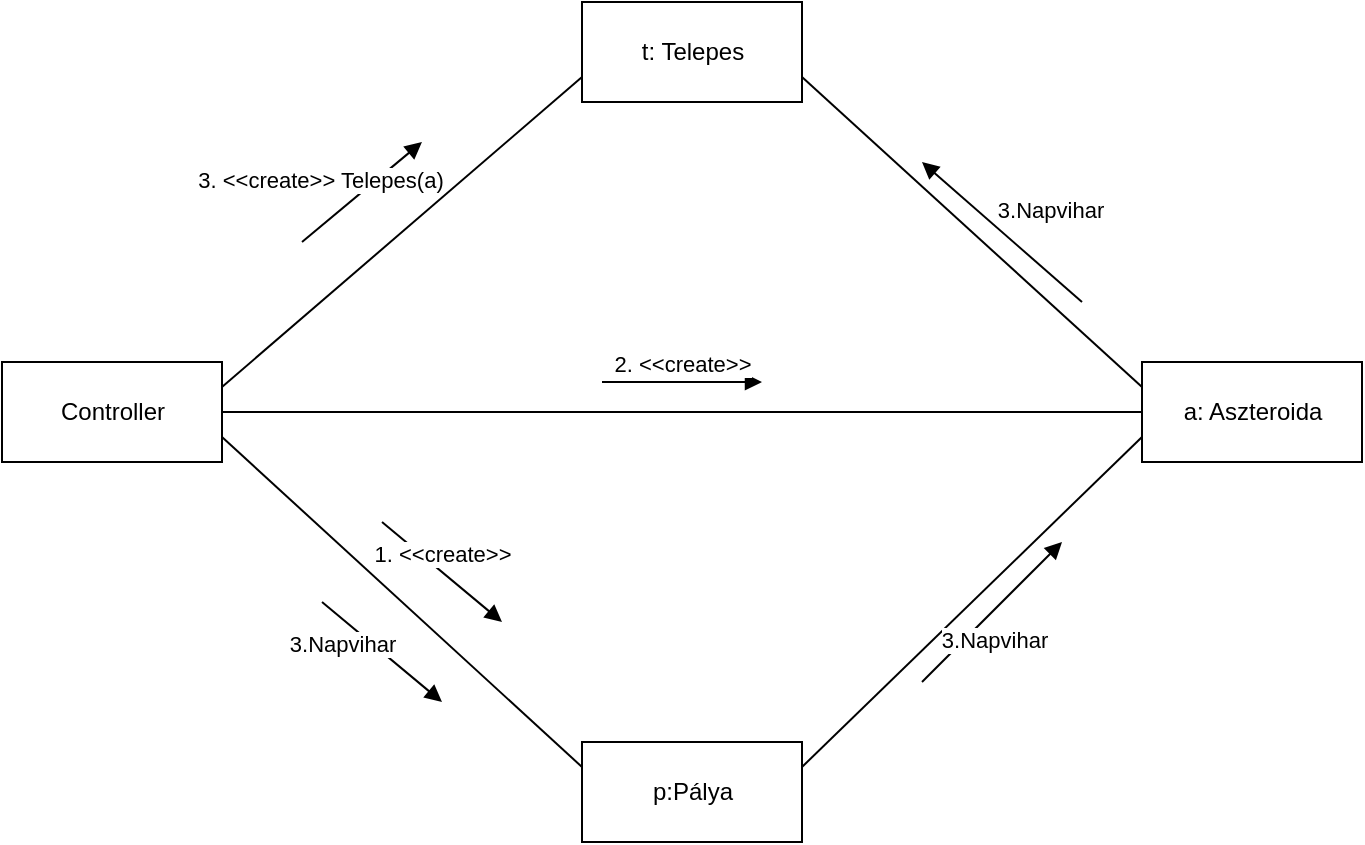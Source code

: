 <mxfile version="14.4.3" type="github">
  <diagram id="dJKw4Sf-032qiLhtuMxW" name="Page-1">
    <mxGraphModel dx="782" dy="507" grid="1" gridSize="10" guides="1" tooltips="1" connect="1" arrows="1" fold="1" page="1" pageScale="1" pageWidth="827" pageHeight="1169" math="0" shadow="0">
      <root>
        <mxCell id="0" />
        <mxCell id="1" parent="0" />
        <mxCell id="IwodG1FBrWET3ssHRPOr-1" value="Controller" style="html=1;" vertex="1" parent="1">
          <mxGeometry x="100" y="210" width="110" height="50" as="geometry" />
        </mxCell>
        <mxCell id="IwodG1FBrWET3ssHRPOr-2" value="t: Telepes" style="html=1;" vertex="1" parent="1">
          <mxGeometry x="390" y="30" width="110" height="50" as="geometry" />
        </mxCell>
        <mxCell id="IwodG1FBrWET3ssHRPOr-3" value="a: Aszteroida" style="html=1;" vertex="1" parent="1">
          <mxGeometry x="670" y="210" width="110" height="50" as="geometry" />
        </mxCell>
        <mxCell id="IwodG1FBrWET3ssHRPOr-4" value="p:Pálya" style="html=1;" vertex="1" parent="1">
          <mxGeometry x="390" y="400" width="110" height="50" as="geometry" />
        </mxCell>
        <mxCell id="IwodG1FBrWET3ssHRPOr-5" value="" style="endArrow=none;html=1;exitX=1;exitY=0.25;exitDx=0;exitDy=0;entryX=0;entryY=0.75;entryDx=0;entryDy=0;" edge="1" parent="1" source="IwodG1FBrWET3ssHRPOr-1" target="IwodG1FBrWET3ssHRPOr-2">
          <mxGeometry width="50" height="50" relative="1" as="geometry">
            <mxPoint x="380" y="290" as="sourcePoint" />
            <mxPoint x="430" y="240" as="targetPoint" />
          </mxGeometry>
        </mxCell>
        <mxCell id="IwodG1FBrWET3ssHRPOr-6" value="" style="endArrow=none;html=1;exitX=1;exitY=0.75;exitDx=0;exitDy=0;entryX=0;entryY=0.25;entryDx=0;entryDy=0;" edge="1" parent="1" source="IwodG1FBrWET3ssHRPOr-1" target="IwodG1FBrWET3ssHRPOr-4">
          <mxGeometry width="50" height="50" relative="1" as="geometry">
            <mxPoint x="210" y="255" as="sourcePoint" />
            <mxPoint x="390" y="105" as="targetPoint" />
          </mxGeometry>
        </mxCell>
        <mxCell id="IwodG1FBrWET3ssHRPOr-7" value="" style="endArrow=none;html=1;exitX=0;exitY=0.75;exitDx=0;exitDy=0;entryX=1;entryY=0.25;entryDx=0;entryDy=0;" edge="1" parent="1" source="IwodG1FBrWET3ssHRPOr-3" target="IwodG1FBrWET3ssHRPOr-4">
          <mxGeometry width="50" height="50" relative="1" as="geometry">
            <mxPoint x="210" y="267.5" as="sourcePoint" />
            <mxPoint x="390" y="402.5" as="targetPoint" />
          </mxGeometry>
        </mxCell>
        <mxCell id="IwodG1FBrWET3ssHRPOr-8" value="" style="endArrow=none;html=1;exitX=0;exitY=0.25;exitDx=0;exitDy=0;entryX=1;entryY=0.75;entryDx=0;entryDy=0;" edge="1" parent="1" source="IwodG1FBrWET3ssHRPOr-3" target="IwodG1FBrWET3ssHRPOr-2">
          <mxGeometry width="50" height="50" relative="1" as="geometry">
            <mxPoint x="650" y="267.5" as="sourcePoint" />
            <mxPoint x="500" y="402.5" as="targetPoint" />
          </mxGeometry>
        </mxCell>
        <mxCell id="IwodG1FBrWET3ssHRPOr-9" value="" style="endArrow=none;html=1;exitX=1;exitY=0.5;exitDx=0;exitDy=0;entryX=0;entryY=0.5;entryDx=0;entryDy=0;" edge="1" parent="1" source="IwodG1FBrWET3ssHRPOr-1" target="IwodG1FBrWET3ssHRPOr-3">
          <mxGeometry width="50" height="50" relative="1" as="geometry">
            <mxPoint x="210" y="267.5" as="sourcePoint" />
            <mxPoint x="400" y="422.5" as="targetPoint" />
          </mxGeometry>
        </mxCell>
        <mxCell id="IwodG1FBrWET3ssHRPOr-11" value="3. &amp;lt;&amp;lt;create&amp;gt;&amp;gt; Telepes(a)" style="html=1;verticalAlign=bottom;endArrow=block;" edge="1" parent="1">
          <mxGeometry x="-0.462" y="11" width="80" relative="1" as="geometry">
            <mxPoint x="250" y="150" as="sourcePoint" />
            <mxPoint x="310" y="100" as="targetPoint" />
            <mxPoint as="offset" />
          </mxGeometry>
        </mxCell>
        <mxCell id="IwodG1FBrWET3ssHRPOr-12" value="2. &amp;lt;&amp;lt;create&amp;gt;&amp;gt;" style="html=1;verticalAlign=bottom;endArrow=block;" edge="1" parent="1">
          <mxGeometry width="80" relative="1" as="geometry">
            <mxPoint x="400" y="220" as="sourcePoint" />
            <mxPoint x="480" y="220" as="targetPoint" />
          </mxGeometry>
        </mxCell>
        <mxCell id="IwodG1FBrWET3ssHRPOr-13" value="1. &amp;lt;&amp;lt;create&amp;gt;&amp;gt;" style="html=1;verticalAlign=bottom;endArrow=block;" edge="1" parent="1">
          <mxGeometry width="80" relative="1" as="geometry">
            <mxPoint x="290" y="290" as="sourcePoint" />
            <mxPoint x="350" y="340" as="targetPoint" />
          </mxGeometry>
        </mxCell>
        <mxCell id="IwodG1FBrWET3ssHRPOr-14" value="3.Napvihar" style="html=1;verticalAlign=bottom;endArrow=block;" edge="1" parent="1">
          <mxGeometry x="-0.311" y="-17" width="80" relative="1" as="geometry">
            <mxPoint x="260" y="330" as="sourcePoint" />
            <mxPoint x="320" y="380" as="targetPoint" />
            <mxPoint as="offset" />
          </mxGeometry>
        </mxCell>
        <mxCell id="IwodG1FBrWET3ssHRPOr-16" value="3.Napvihar" style="html=1;verticalAlign=bottom;endArrow=block;" edge="1" parent="1">
          <mxGeometry x="-0.311" y="-17" width="80" relative="1" as="geometry">
            <mxPoint x="560" y="370" as="sourcePoint" />
            <mxPoint x="630" y="300" as="targetPoint" />
            <mxPoint as="offset" />
          </mxGeometry>
        </mxCell>
        <mxCell id="IwodG1FBrWET3ssHRPOr-17" value="3.Napvihar" style="html=1;verticalAlign=bottom;endArrow=block;" edge="1" parent="1">
          <mxGeometry x="-0.311" y="-17" width="80" relative="1" as="geometry">
            <mxPoint x="640" y="180" as="sourcePoint" />
            <mxPoint x="560" y="110" as="targetPoint" />
            <mxPoint as="offset" />
          </mxGeometry>
        </mxCell>
      </root>
    </mxGraphModel>
  </diagram>
</mxfile>
